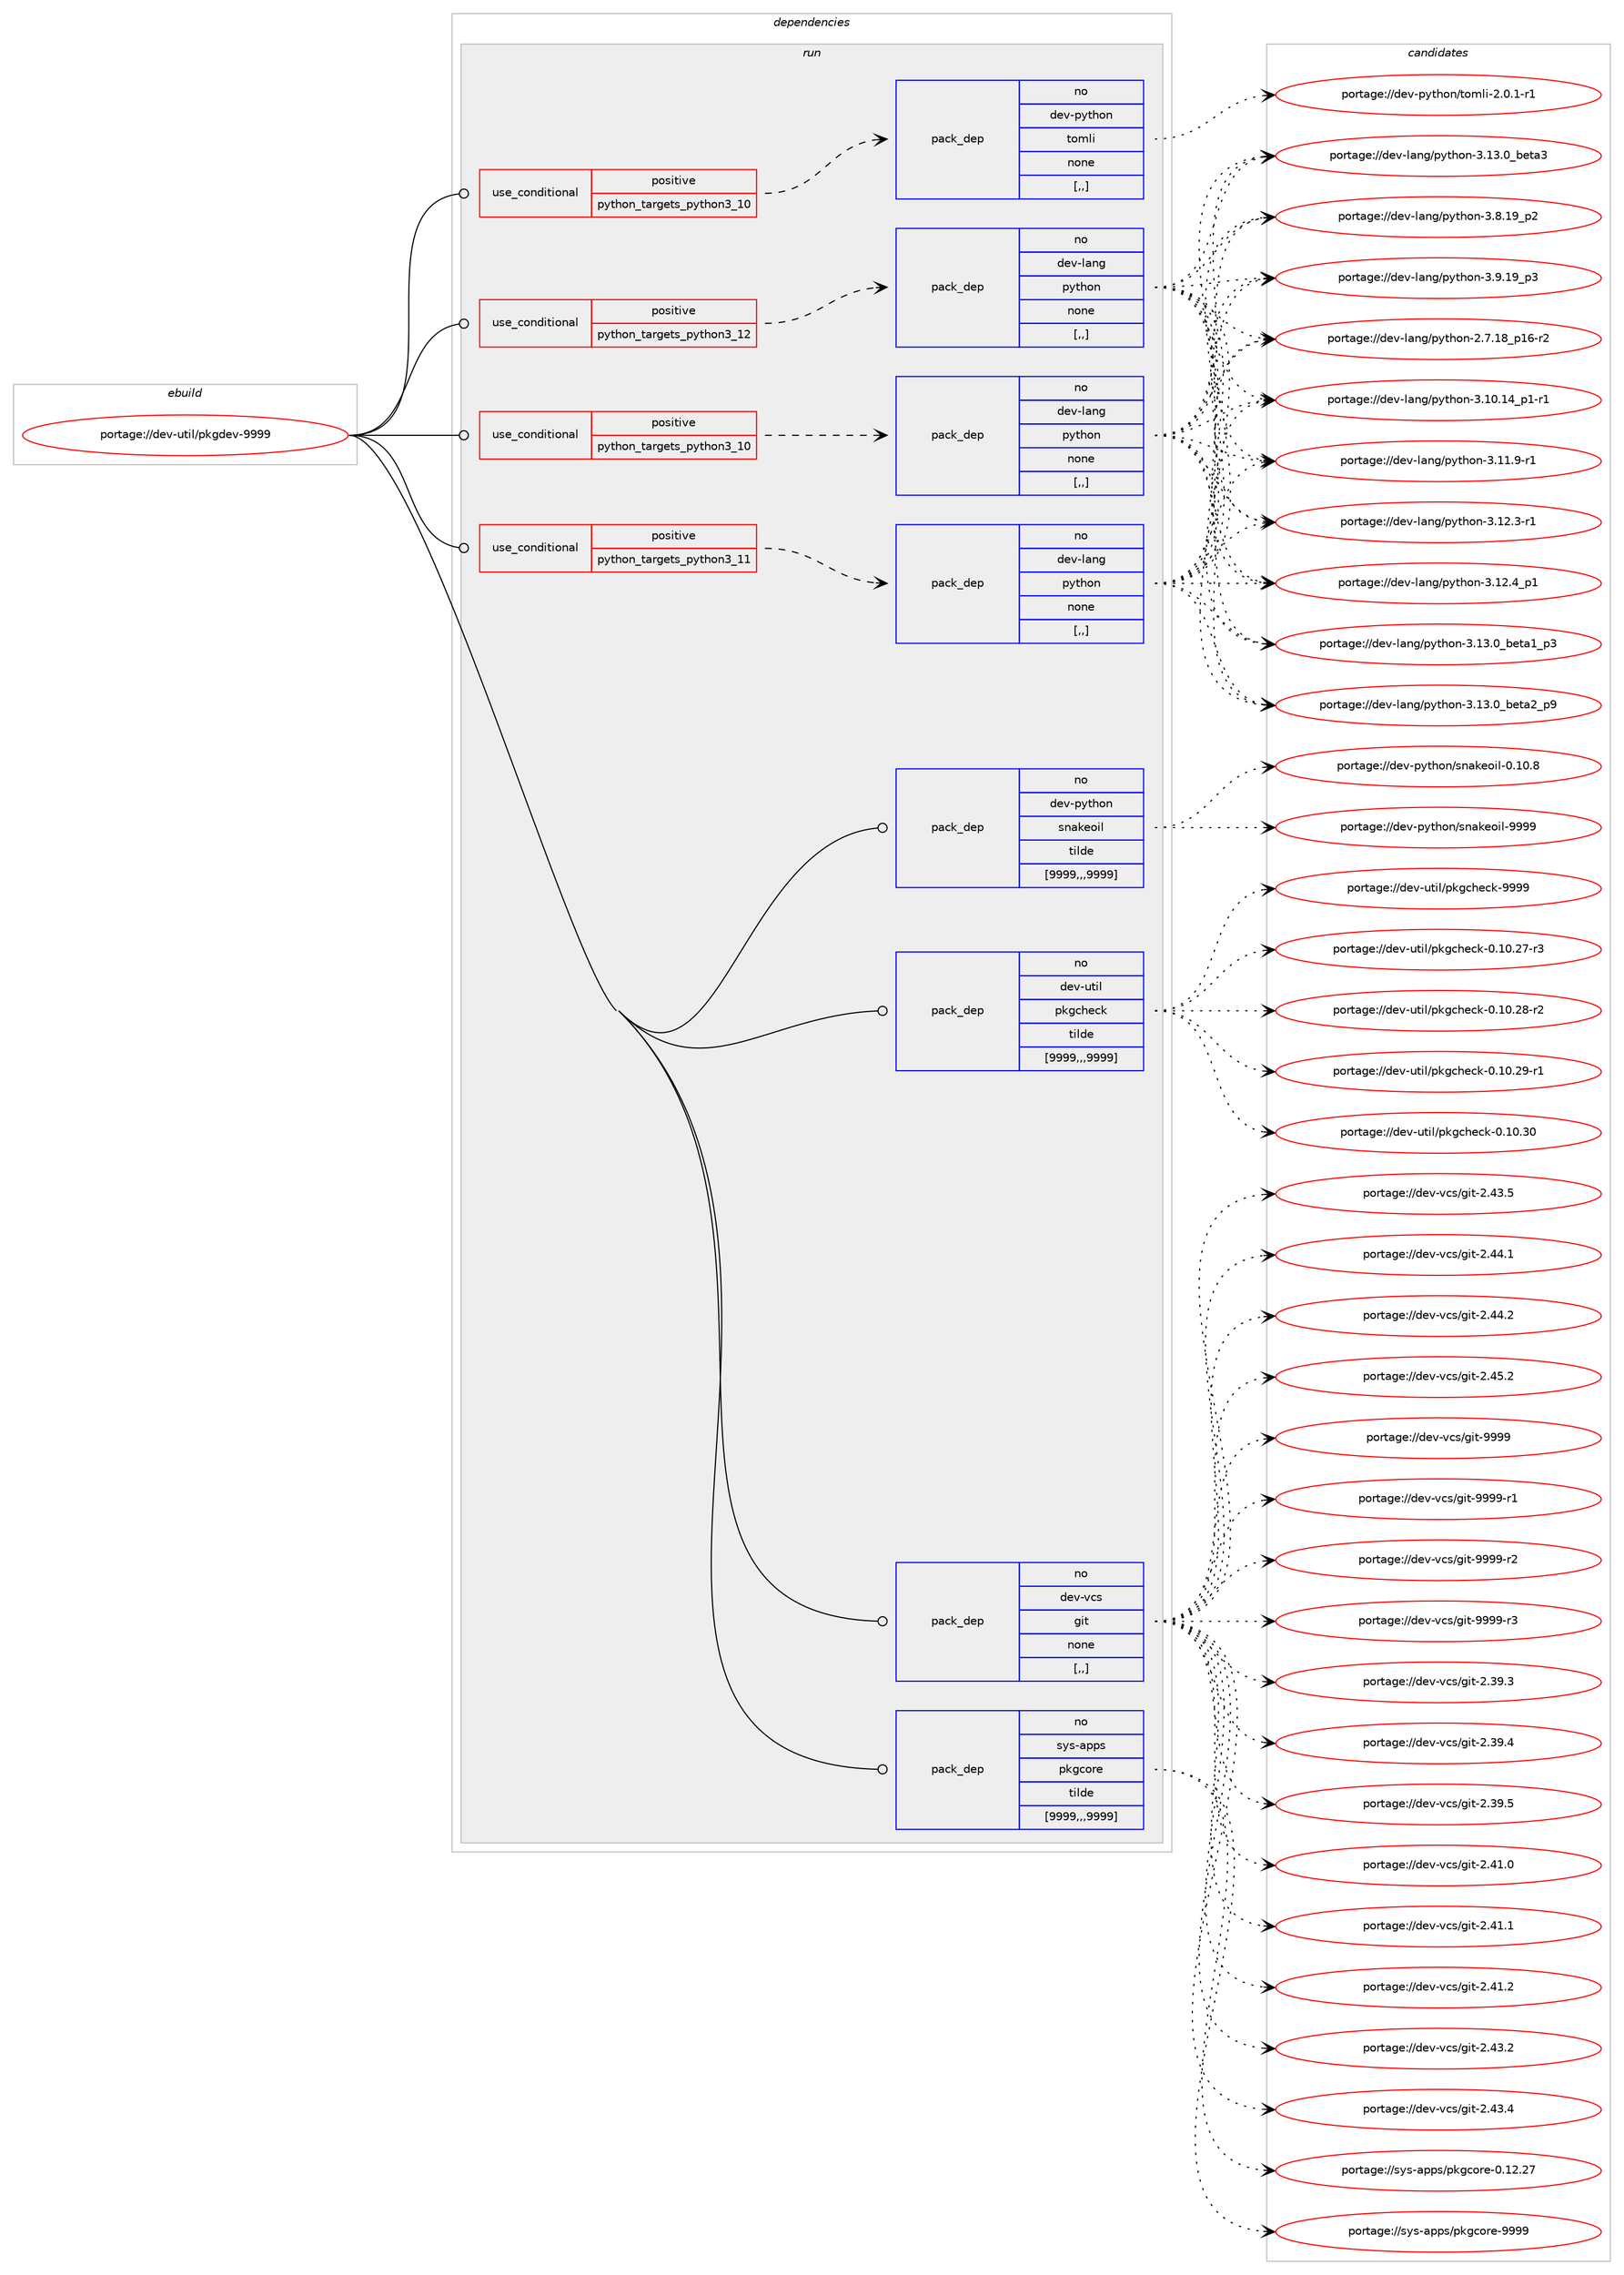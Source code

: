 digraph prolog {

# *************
# Graph options
# *************

newrank=true;
concentrate=true;
compound=true;
graph [rankdir=LR,fontname=Helvetica,fontsize=10,ranksep=1.5];#, ranksep=2.5, nodesep=0.2];
edge  [arrowhead=vee];
node  [fontname=Helvetica,fontsize=10];

# **********
# The ebuild
# **********

subgraph cluster_leftcol {
color=gray;
rank=same;
label=<<i>ebuild</i>>;
id [label="portage://dev-util/pkgdev-9999", color=red, width=4, href="../dev-util/pkgdev-9999.svg"];
}

# ****************
# The dependencies
# ****************

subgraph cluster_midcol {
color=gray;
label=<<i>dependencies</i>>;
subgraph cluster_compile {
fillcolor="#eeeeee";
style=filled;
label=<<i>compile</i>>;
}
subgraph cluster_compileandrun {
fillcolor="#eeeeee";
style=filled;
label=<<i>compile and run</i>>;
}
subgraph cluster_run {
fillcolor="#eeeeee";
style=filled;
label=<<i>run</i>>;
subgraph cond60084 {
dependency214006 [label=<<TABLE BORDER="0" CELLBORDER="1" CELLSPACING="0" CELLPADDING="4"><TR><TD ROWSPAN="3" CELLPADDING="10">use_conditional</TD></TR><TR><TD>positive</TD></TR><TR><TD>python_targets_python3_10</TD></TR></TABLE>>, shape=none, color=red];
subgraph pack152501 {
dependency214007 [label=<<TABLE BORDER="0" CELLBORDER="1" CELLSPACING="0" CELLPADDING="4" WIDTH="220"><TR><TD ROWSPAN="6" CELLPADDING="30">pack_dep</TD></TR><TR><TD WIDTH="110">no</TD></TR><TR><TD>dev-lang</TD></TR><TR><TD>python</TD></TR><TR><TD>none</TD></TR><TR><TD>[,,]</TD></TR></TABLE>>, shape=none, color=blue];
}
dependency214006:e -> dependency214007:w [weight=20,style="dashed",arrowhead="vee"];
}
id:e -> dependency214006:w [weight=20,style="solid",arrowhead="odot"];
subgraph cond60085 {
dependency214008 [label=<<TABLE BORDER="0" CELLBORDER="1" CELLSPACING="0" CELLPADDING="4"><TR><TD ROWSPAN="3" CELLPADDING="10">use_conditional</TD></TR><TR><TD>positive</TD></TR><TR><TD>python_targets_python3_10</TD></TR></TABLE>>, shape=none, color=red];
subgraph pack152502 {
dependency214009 [label=<<TABLE BORDER="0" CELLBORDER="1" CELLSPACING="0" CELLPADDING="4" WIDTH="220"><TR><TD ROWSPAN="6" CELLPADDING="30">pack_dep</TD></TR><TR><TD WIDTH="110">no</TD></TR><TR><TD>dev-python</TD></TR><TR><TD>tomli</TD></TR><TR><TD>none</TD></TR><TR><TD>[,,]</TD></TR></TABLE>>, shape=none, color=blue];
}
dependency214008:e -> dependency214009:w [weight=20,style="dashed",arrowhead="vee"];
}
id:e -> dependency214008:w [weight=20,style="solid",arrowhead="odot"];
subgraph cond60086 {
dependency214010 [label=<<TABLE BORDER="0" CELLBORDER="1" CELLSPACING="0" CELLPADDING="4"><TR><TD ROWSPAN="3" CELLPADDING="10">use_conditional</TD></TR><TR><TD>positive</TD></TR><TR><TD>python_targets_python3_11</TD></TR></TABLE>>, shape=none, color=red];
subgraph pack152503 {
dependency214011 [label=<<TABLE BORDER="0" CELLBORDER="1" CELLSPACING="0" CELLPADDING="4" WIDTH="220"><TR><TD ROWSPAN="6" CELLPADDING="30">pack_dep</TD></TR><TR><TD WIDTH="110">no</TD></TR><TR><TD>dev-lang</TD></TR><TR><TD>python</TD></TR><TR><TD>none</TD></TR><TR><TD>[,,]</TD></TR></TABLE>>, shape=none, color=blue];
}
dependency214010:e -> dependency214011:w [weight=20,style="dashed",arrowhead="vee"];
}
id:e -> dependency214010:w [weight=20,style="solid",arrowhead="odot"];
subgraph cond60087 {
dependency214012 [label=<<TABLE BORDER="0" CELLBORDER="1" CELLSPACING="0" CELLPADDING="4"><TR><TD ROWSPAN="3" CELLPADDING="10">use_conditional</TD></TR><TR><TD>positive</TD></TR><TR><TD>python_targets_python3_12</TD></TR></TABLE>>, shape=none, color=red];
subgraph pack152504 {
dependency214013 [label=<<TABLE BORDER="0" CELLBORDER="1" CELLSPACING="0" CELLPADDING="4" WIDTH="220"><TR><TD ROWSPAN="6" CELLPADDING="30">pack_dep</TD></TR><TR><TD WIDTH="110">no</TD></TR><TR><TD>dev-lang</TD></TR><TR><TD>python</TD></TR><TR><TD>none</TD></TR><TR><TD>[,,]</TD></TR></TABLE>>, shape=none, color=blue];
}
dependency214012:e -> dependency214013:w [weight=20,style="dashed",arrowhead="vee"];
}
id:e -> dependency214012:w [weight=20,style="solid",arrowhead="odot"];
subgraph pack152505 {
dependency214014 [label=<<TABLE BORDER="0" CELLBORDER="1" CELLSPACING="0" CELLPADDING="4" WIDTH="220"><TR><TD ROWSPAN="6" CELLPADDING="30">pack_dep</TD></TR><TR><TD WIDTH="110">no</TD></TR><TR><TD>dev-python</TD></TR><TR><TD>snakeoil</TD></TR><TR><TD>tilde</TD></TR><TR><TD>[9999,,,9999]</TD></TR></TABLE>>, shape=none, color=blue];
}
id:e -> dependency214014:w [weight=20,style="solid",arrowhead="odot"];
subgraph pack152506 {
dependency214015 [label=<<TABLE BORDER="0" CELLBORDER="1" CELLSPACING="0" CELLPADDING="4" WIDTH="220"><TR><TD ROWSPAN="6" CELLPADDING="30">pack_dep</TD></TR><TR><TD WIDTH="110">no</TD></TR><TR><TD>dev-util</TD></TR><TR><TD>pkgcheck</TD></TR><TR><TD>tilde</TD></TR><TR><TD>[9999,,,9999]</TD></TR></TABLE>>, shape=none, color=blue];
}
id:e -> dependency214015:w [weight=20,style="solid",arrowhead="odot"];
subgraph pack152507 {
dependency214016 [label=<<TABLE BORDER="0" CELLBORDER="1" CELLSPACING="0" CELLPADDING="4" WIDTH="220"><TR><TD ROWSPAN="6" CELLPADDING="30">pack_dep</TD></TR><TR><TD WIDTH="110">no</TD></TR><TR><TD>dev-vcs</TD></TR><TR><TD>git</TD></TR><TR><TD>none</TD></TR><TR><TD>[,,]</TD></TR></TABLE>>, shape=none, color=blue];
}
id:e -> dependency214016:w [weight=20,style="solid",arrowhead="odot"];
subgraph pack152508 {
dependency214017 [label=<<TABLE BORDER="0" CELLBORDER="1" CELLSPACING="0" CELLPADDING="4" WIDTH="220"><TR><TD ROWSPAN="6" CELLPADDING="30">pack_dep</TD></TR><TR><TD WIDTH="110">no</TD></TR><TR><TD>sys-apps</TD></TR><TR><TD>pkgcore</TD></TR><TR><TD>tilde</TD></TR><TR><TD>[9999,,,9999]</TD></TR></TABLE>>, shape=none, color=blue];
}
id:e -> dependency214017:w [weight=20,style="solid",arrowhead="odot"];
}
}

# **************
# The candidates
# **************

subgraph cluster_choices {
rank=same;
color=gray;
label=<<i>candidates</i>>;

subgraph choice152501 {
color=black;
nodesep=1;
choice100101118451089711010347112121116104111110455046554649569511249544511450 [label="portage://dev-lang/python-2.7.18_p16-r2", color=red, width=4,href="../dev-lang/python-2.7.18_p16-r2.svg"];
choice100101118451089711010347112121116104111110455146494846495295112494511449 [label="portage://dev-lang/python-3.10.14_p1-r1", color=red, width=4,href="../dev-lang/python-3.10.14_p1-r1.svg"];
choice100101118451089711010347112121116104111110455146494946574511449 [label="portage://dev-lang/python-3.11.9-r1", color=red, width=4,href="../dev-lang/python-3.11.9-r1.svg"];
choice100101118451089711010347112121116104111110455146495046514511449 [label="portage://dev-lang/python-3.12.3-r1", color=red, width=4,href="../dev-lang/python-3.12.3-r1.svg"];
choice100101118451089711010347112121116104111110455146495046529511249 [label="portage://dev-lang/python-3.12.4_p1", color=red, width=4,href="../dev-lang/python-3.12.4_p1.svg"];
choice10010111845108971101034711212111610411111045514649514648959810111697499511251 [label="portage://dev-lang/python-3.13.0_beta1_p3", color=red, width=4,href="../dev-lang/python-3.13.0_beta1_p3.svg"];
choice10010111845108971101034711212111610411111045514649514648959810111697509511257 [label="portage://dev-lang/python-3.13.0_beta2_p9", color=red, width=4,href="../dev-lang/python-3.13.0_beta2_p9.svg"];
choice1001011184510897110103471121211161041111104551464951464895981011169751 [label="portage://dev-lang/python-3.13.0_beta3", color=red, width=4,href="../dev-lang/python-3.13.0_beta3.svg"];
choice100101118451089711010347112121116104111110455146564649579511250 [label="portage://dev-lang/python-3.8.19_p2", color=red, width=4,href="../dev-lang/python-3.8.19_p2.svg"];
choice100101118451089711010347112121116104111110455146574649579511251 [label="portage://dev-lang/python-3.9.19_p3", color=red, width=4,href="../dev-lang/python-3.9.19_p3.svg"];
dependency214007:e -> choice100101118451089711010347112121116104111110455046554649569511249544511450:w [style=dotted,weight="100"];
dependency214007:e -> choice100101118451089711010347112121116104111110455146494846495295112494511449:w [style=dotted,weight="100"];
dependency214007:e -> choice100101118451089711010347112121116104111110455146494946574511449:w [style=dotted,weight="100"];
dependency214007:e -> choice100101118451089711010347112121116104111110455146495046514511449:w [style=dotted,weight="100"];
dependency214007:e -> choice100101118451089711010347112121116104111110455146495046529511249:w [style=dotted,weight="100"];
dependency214007:e -> choice10010111845108971101034711212111610411111045514649514648959810111697499511251:w [style=dotted,weight="100"];
dependency214007:e -> choice10010111845108971101034711212111610411111045514649514648959810111697509511257:w [style=dotted,weight="100"];
dependency214007:e -> choice1001011184510897110103471121211161041111104551464951464895981011169751:w [style=dotted,weight="100"];
dependency214007:e -> choice100101118451089711010347112121116104111110455146564649579511250:w [style=dotted,weight="100"];
dependency214007:e -> choice100101118451089711010347112121116104111110455146574649579511251:w [style=dotted,weight="100"];
}
subgraph choice152502 {
color=black;
nodesep=1;
choice10010111845112121116104111110471161111091081054550464846494511449 [label="portage://dev-python/tomli-2.0.1-r1", color=red, width=4,href="../dev-python/tomli-2.0.1-r1.svg"];
dependency214009:e -> choice10010111845112121116104111110471161111091081054550464846494511449:w [style=dotted,weight="100"];
}
subgraph choice152503 {
color=black;
nodesep=1;
choice100101118451089711010347112121116104111110455046554649569511249544511450 [label="portage://dev-lang/python-2.7.18_p16-r2", color=red, width=4,href="../dev-lang/python-2.7.18_p16-r2.svg"];
choice100101118451089711010347112121116104111110455146494846495295112494511449 [label="portage://dev-lang/python-3.10.14_p1-r1", color=red, width=4,href="../dev-lang/python-3.10.14_p1-r1.svg"];
choice100101118451089711010347112121116104111110455146494946574511449 [label="portage://dev-lang/python-3.11.9-r1", color=red, width=4,href="../dev-lang/python-3.11.9-r1.svg"];
choice100101118451089711010347112121116104111110455146495046514511449 [label="portage://dev-lang/python-3.12.3-r1", color=red, width=4,href="../dev-lang/python-3.12.3-r1.svg"];
choice100101118451089711010347112121116104111110455146495046529511249 [label="portage://dev-lang/python-3.12.4_p1", color=red, width=4,href="../dev-lang/python-3.12.4_p1.svg"];
choice10010111845108971101034711212111610411111045514649514648959810111697499511251 [label="portage://dev-lang/python-3.13.0_beta1_p3", color=red, width=4,href="../dev-lang/python-3.13.0_beta1_p3.svg"];
choice10010111845108971101034711212111610411111045514649514648959810111697509511257 [label="portage://dev-lang/python-3.13.0_beta2_p9", color=red, width=4,href="../dev-lang/python-3.13.0_beta2_p9.svg"];
choice1001011184510897110103471121211161041111104551464951464895981011169751 [label="portage://dev-lang/python-3.13.0_beta3", color=red, width=4,href="../dev-lang/python-3.13.0_beta3.svg"];
choice100101118451089711010347112121116104111110455146564649579511250 [label="portage://dev-lang/python-3.8.19_p2", color=red, width=4,href="../dev-lang/python-3.8.19_p2.svg"];
choice100101118451089711010347112121116104111110455146574649579511251 [label="portage://dev-lang/python-3.9.19_p3", color=red, width=4,href="../dev-lang/python-3.9.19_p3.svg"];
dependency214011:e -> choice100101118451089711010347112121116104111110455046554649569511249544511450:w [style=dotted,weight="100"];
dependency214011:e -> choice100101118451089711010347112121116104111110455146494846495295112494511449:w [style=dotted,weight="100"];
dependency214011:e -> choice100101118451089711010347112121116104111110455146494946574511449:w [style=dotted,weight="100"];
dependency214011:e -> choice100101118451089711010347112121116104111110455146495046514511449:w [style=dotted,weight="100"];
dependency214011:e -> choice100101118451089711010347112121116104111110455146495046529511249:w [style=dotted,weight="100"];
dependency214011:e -> choice10010111845108971101034711212111610411111045514649514648959810111697499511251:w [style=dotted,weight="100"];
dependency214011:e -> choice10010111845108971101034711212111610411111045514649514648959810111697509511257:w [style=dotted,weight="100"];
dependency214011:e -> choice1001011184510897110103471121211161041111104551464951464895981011169751:w [style=dotted,weight="100"];
dependency214011:e -> choice100101118451089711010347112121116104111110455146564649579511250:w [style=dotted,weight="100"];
dependency214011:e -> choice100101118451089711010347112121116104111110455146574649579511251:w [style=dotted,weight="100"];
}
subgraph choice152504 {
color=black;
nodesep=1;
choice100101118451089711010347112121116104111110455046554649569511249544511450 [label="portage://dev-lang/python-2.7.18_p16-r2", color=red, width=4,href="../dev-lang/python-2.7.18_p16-r2.svg"];
choice100101118451089711010347112121116104111110455146494846495295112494511449 [label="portage://dev-lang/python-3.10.14_p1-r1", color=red, width=4,href="../dev-lang/python-3.10.14_p1-r1.svg"];
choice100101118451089711010347112121116104111110455146494946574511449 [label="portage://dev-lang/python-3.11.9-r1", color=red, width=4,href="../dev-lang/python-3.11.9-r1.svg"];
choice100101118451089711010347112121116104111110455146495046514511449 [label="portage://dev-lang/python-3.12.3-r1", color=red, width=4,href="../dev-lang/python-3.12.3-r1.svg"];
choice100101118451089711010347112121116104111110455146495046529511249 [label="portage://dev-lang/python-3.12.4_p1", color=red, width=4,href="../dev-lang/python-3.12.4_p1.svg"];
choice10010111845108971101034711212111610411111045514649514648959810111697499511251 [label="portage://dev-lang/python-3.13.0_beta1_p3", color=red, width=4,href="../dev-lang/python-3.13.0_beta1_p3.svg"];
choice10010111845108971101034711212111610411111045514649514648959810111697509511257 [label="portage://dev-lang/python-3.13.0_beta2_p9", color=red, width=4,href="../dev-lang/python-3.13.0_beta2_p9.svg"];
choice1001011184510897110103471121211161041111104551464951464895981011169751 [label="portage://dev-lang/python-3.13.0_beta3", color=red, width=4,href="../dev-lang/python-3.13.0_beta3.svg"];
choice100101118451089711010347112121116104111110455146564649579511250 [label="portage://dev-lang/python-3.8.19_p2", color=red, width=4,href="../dev-lang/python-3.8.19_p2.svg"];
choice100101118451089711010347112121116104111110455146574649579511251 [label="portage://dev-lang/python-3.9.19_p3", color=red, width=4,href="../dev-lang/python-3.9.19_p3.svg"];
dependency214013:e -> choice100101118451089711010347112121116104111110455046554649569511249544511450:w [style=dotted,weight="100"];
dependency214013:e -> choice100101118451089711010347112121116104111110455146494846495295112494511449:w [style=dotted,weight="100"];
dependency214013:e -> choice100101118451089711010347112121116104111110455146494946574511449:w [style=dotted,weight="100"];
dependency214013:e -> choice100101118451089711010347112121116104111110455146495046514511449:w [style=dotted,weight="100"];
dependency214013:e -> choice100101118451089711010347112121116104111110455146495046529511249:w [style=dotted,weight="100"];
dependency214013:e -> choice10010111845108971101034711212111610411111045514649514648959810111697499511251:w [style=dotted,weight="100"];
dependency214013:e -> choice10010111845108971101034711212111610411111045514649514648959810111697509511257:w [style=dotted,weight="100"];
dependency214013:e -> choice1001011184510897110103471121211161041111104551464951464895981011169751:w [style=dotted,weight="100"];
dependency214013:e -> choice100101118451089711010347112121116104111110455146564649579511250:w [style=dotted,weight="100"];
dependency214013:e -> choice100101118451089711010347112121116104111110455146574649579511251:w [style=dotted,weight="100"];
}
subgraph choice152505 {
color=black;
nodesep=1;
choice10010111845112121116104111110471151109710710111110510845484649484656 [label="portage://dev-python/snakeoil-0.10.8", color=red, width=4,href="../dev-python/snakeoil-0.10.8.svg"];
choice1001011184511212111610411111047115110971071011111051084557575757 [label="portage://dev-python/snakeoil-9999", color=red, width=4,href="../dev-python/snakeoil-9999.svg"];
dependency214014:e -> choice10010111845112121116104111110471151109710710111110510845484649484656:w [style=dotted,weight="100"];
dependency214014:e -> choice1001011184511212111610411111047115110971071011111051084557575757:w [style=dotted,weight="100"];
}
subgraph choice152506 {
color=black;
nodesep=1;
choice1001011184511711610510847112107103991041019910745484649484650554511451 [label="portage://dev-util/pkgcheck-0.10.27-r3", color=red, width=4,href="../dev-util/pkgcheck-0.10.27-r3.svg"];
choice1001011184511711610510847112107103991041019910745484649484650564511450 [label="portage://dev-util/pkgcheck-0.10.28-r2", color=red, width=4,href="../dev-util/pkgcheck-0.10.28-r2.svg"];
choice1001011184511711610510847112107103991041019910745484649484650574511449 [label="portage://dev-util/pkgcheck-0.10.29-r1", color=red, width=4,href="../dev-util/pkgcheck-0.10.29-r1.svg"];
choice100101118451171161051084711210710399104101991074548464948465148 [label="portage://dev-util/pkgcheck-0.10.30", color=red, width=4,href="../dev-util/pkgcheck-0.10.30.svg"];
choice100101118451171161051084711210710399104101991074557575757 [label="portage://dev-util/pkgcheck-9999", color=red, width=4,href="../dev-util/pkgcheck-9999.svg"];
dependency214015:e -> choice1001011184511711610510847112107103991041019910745484649484650554511451:w [style=dotted,weight="100"];
dependency214015:e -> choice1001011184511711610510847112107103991041019910745484649484650564511450:w [style=dotted,weight="100"];
dependency214015:e -> choice1001011184511711610510847112107103991041019910745484649484650574511449:w [style=dotted,weight="100"];
dependency214015:e -> choice100101118451171161051084711210710399104101991074548464948465148:w [style=dotted,weight="100"];
dependency214015:e -> choice100101118451171161051084711210710399104101991074557575757:w [style=dotted,weight="100"];
}
subgraph choice152507 {
color=black;
nodesep=1;
choice10010111845118991154710310511645504651574651 [label="portage://dev-vcs/git-2.39.3", color=red, width=4,href="../dev-vcs/git-2.39.3.svg"];
choice10010111845118991154710310511645504651574652 [label="portage://dev-vcs/git-2.39.4", color=red, width=4,href="../dev-vcs/git-2.39.4.svg"];
choice10010111845118991154710310511645504651574653 [label="portage://dev-vcs/git-2.39.5", color=red, width=4,href="../dev-vcs/git-2.39.5.svg"];
choice10010111845118991154710310511645504652494648 [label="portage://dev-vcs/git-2.41.0", color=red, width=4,href="../dev-vcs/git-2.41.0.svg"];
choice10010111845118991154710310511645504652494649 [label="portage://dev-vcs/git-2.41.1", color=red, width=4,href="../dev-vcs/git-2.41.1.svg"];
choice10010111845118991154710310511645504652494650 [label="portage://dev-vcs/git-2.41.2", color=red, width=4,href="../dev-vcs/git-2.41.2.svg"];
choice10010111845118991154710310511645504652514650 [label="portage://dev-vcs/git-2.43.2", color=red, width=4,href="../dev-vcs/git-2.43.2.svg"];
choice10010111845118991154710310511645504652514652 [label="portage://dev-vcs/git-2.43.4", color=red, width=4,href="../dev-vcs/git-2.43.4.svg"];
choice10010111845118991154710310511645504652514653 [label="portage://dev-vcs/git-2.43.5", color=red, width=4,href="../dev-vcs/git-2.43.5.svg"];
choice10010111845118991154710310511645504652524649 [label="portage://dev-vcs/git-2.44.1", color=red, width=4,href="../dev-vcs/git-2.44.1.svg"];
choice10010111845118991154710310511645504652524650 [label="portage://dev-vcs/git-2.44.2", color=red, width=4,href="../dev-vcs/git-2.44.2.svg"];
choice10010111845118991154710310511645504652534650 [label="portage://dev-vcs/git-2.45.2", color=red, width=4,href="../dev-vcs/git-2.45.2.svg"];
choice1001011184511899115471031051164557575757 [label="portage://dev-vcs/git-9999", color=red, width=4,href="../dev-vcs/git-9999.svg"];
choice10010111845118991154710310511645575757574511449 [label="portage://dev-vcs/git-9999-r1", color=red, width=4,href="../dev-vcs/git-9999-r1.svg"];
choice10010111845118991154710310511645575757574511450 [label="portage://dev-vcs/git-9999-r2", color=red, width=4,href="../dev-vcs/git-9999-r2.svg"];
choice10010111845118991154710310511645575757574511451 [label="portage://dev-vcs/git-9999-r3", color=red, width=4,href="../dev-vcs/git-9999-r3.svg"];
dependency214016:e -> choice10010111845118991154710310511645504651574651:w [style=dotted,weight="100"];
dependency214016:e -> choice10010111845118991154710310511645504651574652:w [style=dotted,weight="100"];
dependency214016:e -> choice10010111845118991154710310511645504651574653:w [style=dotted,weight="100"];
dependency214016:e -> choice10010111845118991154710310511645504652494648:w [style=dotted,weight="100"];
dependency214016:e -> choice10010111845118991154710310511645504652494649:w [style=dotted,weight="100"];
dependency214016:e -> choice10010111845118991154710310511645504652494650:w [style=dotted,weight="100"];
dependency214016:e -> choice10010111845118991154710310511645504652514650:w [style=dotted,weight="100"];
dependency214016:e -> choice10010111845118991154710310511645504652514652:w [style=dotted,weight="100"];
dependency214016:e -> choice10010111845118991154710310511645504652514653:w [style=dotted,weight="100"];
dependency214016:e -> choice10010111845118991154710310511645504652524649:w [style=dotted,weight="100"];
dependency214016:e -> choice10010111845118991154710310511645504652524650:w [style=dotted,weight="100"];
dependency214016:e -> choice10010111845118991154710310511645504652534650:w [style=dotted,weight="100"];
dependency214016:e -> choice1001011184511899115471031051164557575757:w [style=dotted,weight="100"];
dependency214016:e -> choice10010111845118991154710310511645575757574511449:w [style=dotted,weight="100"];
dependency214016:e -> choice10010111845118991154710310511645575757574511450:w [style=dotted,weight="100"];
dependency214016:e -> choice10010111845118991154710310511645575757574511451:w [style=dotted,weight="100"];
}
subgraph choice152508 {
color=black;
nodesep=1;
choice115121115459711211211547112107103991111141014548464950465055 [label="portage://sys-apps/pkgcore-0.12.27", color=red, width=4,href="../sys-apps/pkgcore-0.12.27.svg"];
choice115121115459711211211547112107103991111141014557575757 [label="portage://sys-apps/pkgcore-9999", color=red, width=4,href="../sys-apps/pkgcore-9999.svg"];
dependency214017:e -> choice115121115459711211211547112107103991111141014548464950465055:w [style=dotted,weight="100"];
dependency214017:e -> choice115121115459711211211547112107103991111141014557575757:w [style=dotted,weight="100"];
}
}

}
